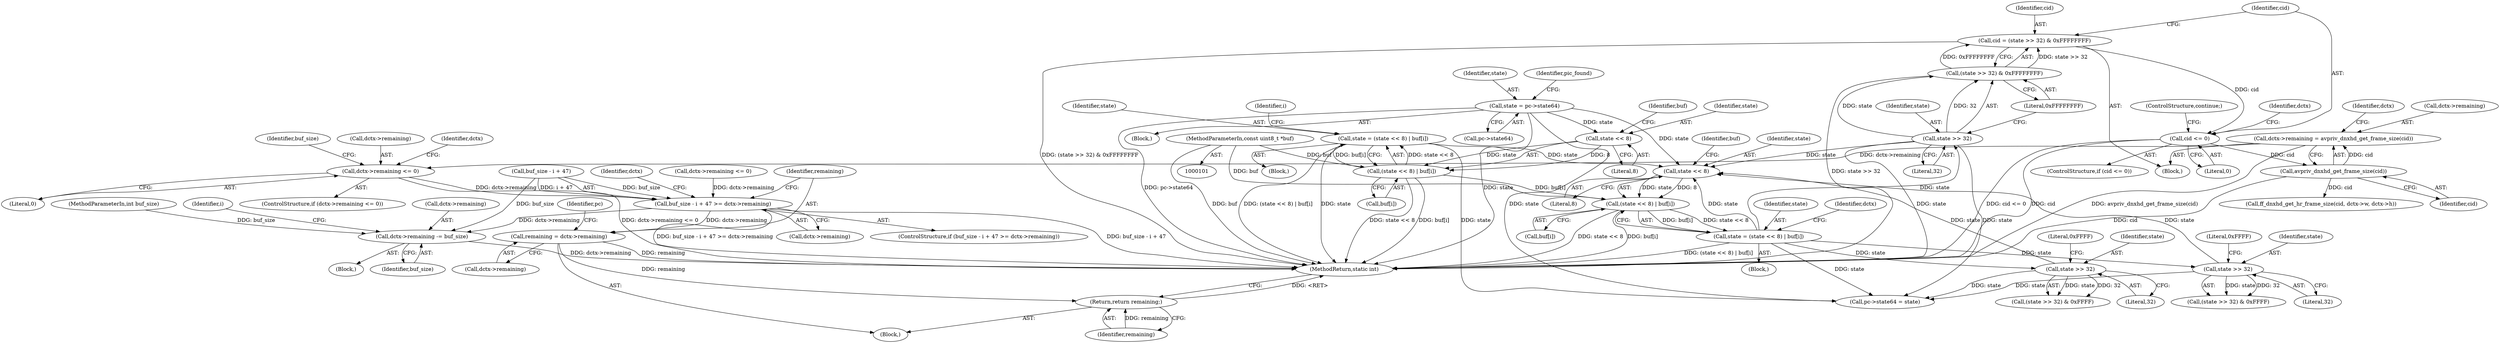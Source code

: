 digraph "0_FFmpeg_611b35627488a8d0763e75c25ee0875c5b7987dd@API" {
"1000256" [label="(Call,dctx->remaining = avpriv_dnxhd_get_frame_size(cid))"];
"1000260" [label="(Call,avpriv_dnxhd_get_frame_size(cid))"];
"1000252" [label="(Call,cid <= 0)"];
"1000244" [label="(Call,cid = (state >> 32) & 0xFFFFFFFF)"];
"1000246" [label="(Call,(state >> 32) & 0xFFFFFFFF)"];
"1000247" [label="(Call,state >> 32)"];
"1000193" [label="(Call,state = (state << 8) | buf[i])"];
"1000195" [label="(Call,(state << 8) | buf[i])"];
"1000196" [label="(Call,state << 8)"];
"1000143" [label="(Call,state = (state << 8) | buf[i])"];
"1000145" [label="(Call,(state << 8) | buf[i])"];
"1000146" [label="(Call,state << 8)"];
"1000114" [label="(Call,state = pc->state64)"];
"1000103" [label="(MethodParameterIn,const uint8_t *buf)"];
"1000231" [label="(Call,state >> 32)"];
"1000214" [label="(Call,state >> 32)"];
"1000263" [label="(Call,dctx->remaining <= 0)"];
"1000292" [label="(Call,buf_size - i + 47 >= dctx->remaining)"];
"1000303" [label="(Call,remaining = dctx->remaining)"];
"1000329" [label="(Return,return remaining;)"];
"1000333" [label="(Call,dctx->remaining -= buf_size)"];
"1000255" [label="(ControlStructure,continue;)"];
"1000258" [label="(Identifier,dctx)"];
"1000143" [label="(Call,state = (state << 8) | buf[i])"];
"1000116" [label="(Call,pc->state64)"];
"1000294" [label="(Identifier,buf_size)"];
"1000330" [label="(Identifier,remaining)"];
"1000194" [label="(Identifier,state)"];
"1000267" [label="(Literal,0)"];
"1000254" [label="(Literal,0)"];
"1000114" [label="(Call,state = pc->state64)"];
"1000265" [label="(Identifier,dctx)"];
"1000291" [label="(ControlStructure,if (buf_size - i + 47 >= dctx->remaining))"];
"1000310" [label="(Identifier,pc)"];
"1000329" [label="(Return,return remaining;)"];
"1000150" [label="(Identifier,buf)"];
"1000200" [label="(Identifier,buf)"];
"1000252" [label="(Call,cid <= 0)"];
"1000390" [label="(Call,pc->state64 = state)"];
"1000195" [label="(Call,(state << 8) | buf[i])"];
"1000264" [label="(Call,dctx->remaining)"];
"1000253" [label="(Identifier,cid)"];
"1000115" [label="(Identifier,state)"];
"1000247" [label="(Call,state >> 32)"];
"1000333" [label="(Call,dctx->remaining -= buf_size)"];
"1000230" [label="(Call,(state >> 32) & 0xFFFF)"];
"1000257" [label="(Call,dctx->remaining)"];
"1000337" [label="(Identifier,buf_size)"];
"1000198" [label="(Literal,8)"];
"1000261" [label="(Identifier,cid)"];
"1000251" [label="(ControlStructure,if (cid <= 0))"];
"1000142" [label="(Block,)"];
"1000256" [label="(Call,dctx->remaining = avpriv_dnxhd_get_frame_size(cid))"];
"1000105" [label="(Block,)"];
"1000250" [label="(Literal,0xFFFFFFFF)"];
"1000145" [label="(Call,(state << 8) | buf[i])"];
"1000217" [label="(Literal,0xFFFF)"];
"1000234" [label="(Literal,0xFFFF)"];
"1000214" [label="(Call,state >> 32)"];
"1000335" [label="(Identifier,dctx)"];
"1000187" [label="(Identifier,i)"];
"1000197" [label="(Identifier,state)"];
"1000397" [label="(MethodReturn,static int)"];
"1000144" [label="(Identifier,state)"];
"1000205" [label="(Identifier,dctx)"];
"1000248" [label="(Identifier,state)"];
"1000244" [label="(Call,cid = (state >> 32) & 0xFFFFFFFF)"];
"1000249" [label="(Literal,32)"];
"1000213" [label="(Call,(state >> 32) & 0xFFFF)"];
"1000233" [label="(Literal,32)"];
"1000301" [label="(Block,)"];
"1000103" [label="(MethodParameterIn,const uint8_t *buf)"];
"1000146" [label="(Call,state << 8)"];
"1000273" [label="(Call,ff_dnxhd_get_hr_frame_size(cid, dctx->w, dctx->h))"];
"1000121" [label="(Identifier,pic_found)"];
"1000332" [label="(Block,)"];
"1000231" [label="(Call,state >> 32)"];
"1000260" [label="(Call,avpriv_dnxhd_get_frame_size(cid))"];
"1000245" [label="(Identifier,cid)"];
"1000242" [label="(Block,)"];
"1000215" [label="(Identifier,state)"];
"1000282" [label="(Call,dctx->remaining <= 0)"];
"1000196" [label="(Call,state << 8)"];
"1000298" [label="(Call,dctx->remaining)"];
"1000148" [label="(Literal,8)"];
"1000271" [label="(Identifier,dctx)"];
"1000149" [label="(Call,buf[i])"];
"1000293" [label="(Call,buf_size - i + 47)"];
"1000303" [label="(Call,remaining = dctx->remaining)"];
"1000232" [label="(Identifier,state)"];
"1000304" [label="(Identifier,remaining)"];
"1000154" [label="(Identifier,i)"];
"1000334" [label="(Call,dctx->remaining)"];
"1000188" [label="(Block,)"];
"1000216" [label="(Literal,32)"];
"1000305" [label="(Call,dctx->remaining)"];
"1000246" [label="(Call,(state >> 32) & 0xFFFFFFFF)"];
"1000147" [label="(Identifier,state)"];
"1000262" [label="(ControlStructure,if (dctx->remaining <= 0))"];
"1000193" [label="(Call,state = (state << 8) | buf[i])"];
"1000292" [label="(Call,buf_size - i + 47 >= dctx->remaining)"];
"1000104" [label="(MethodParameterIn,int buf_size)"];
"1000199" [label="(Call,buf[i])"];
"1000263" [label="(Call,dctx->remaining <= 0)"];
"1000256" -> "1000242"  [label="AST: "];
"1000256" -> "1000260"  [label="CFG: "];
"1000257" -> "1000256"  [label="AST: "];
"1000260" -> "1000256"  [label="AST: "];
"1000265" -> "1000256"  [label="CFG: "];
"1000256" -> "1000397"  [label="DDG: avpriv_dnxhd_get_frame_size(cid)"];
"1000260" -> "1000256"  [label="DDG: cid"];
"1000256" -> "1000263"  [label="DDG: dctx->remaining"];
"1000260" -> "1000261"  [label="CFG: "];
"1000261" -> "1000260"  [label="AST: "];
"1000260" -> "1000397"  [label="DDG: cid"];
"1000252" -> "1000260"  [label="DDG: cid"];
"1000260" -> "1000273"  [label="DDG: cid"];
"1000252" -> "1000251"  [label="AST: "];
"1000252" -> "1000254"  [label="CFG: "];
"1000253" -> "1000252"  [label="AST: "];
"1000254" -> "1000252"  [label="AST: "];
"1000255" -> "1000252"  [label="CFG: "];
"1000258" -> "1000252"  [label="CFG: "];
"1000252" -> "1000397"  [label="DDG: cid"];
"1000252" -> "1000397"  [label="DDG: cid <= 0"];
"1000244" -> "1000252"  [label="DDG: cid"];
"1000244" -> "1000242"  [label="AST: "];
"1000244" -> "1000246"  [label="CFG: "];
"1000245" -> "1000244"  [label="AST: "];
"1000246" -> "1000244"  [label="AST: "];
"1000253" -> "1000244"  [label="CFG: "];
"1000244" -> "1000397"  [label="DDG: (state >> 32) & 0xFFFFFFFF"];
"1000246" -> "1000244"  [label="DDG: state >> 32"];
"1000246" -> "1000244"  [label="DDG: 0xFFFFFFFF"];
"1000246" -> "1000250"  [label="CFG: "];
"1000247" -> "1000246"  [label="AST: "];
"1000250" -> "1000246"  [label="AST: "];
"1000246" -> "1000397"  [label="DDG: state >> 32"];
"1000247" -> "1000246"  [label="DDG: state"];
"1000247" -> "1000246"  [label="DDG: 32"];
"1000247" -> "1000249"  [label="CFG: "];
"1000248" -> "1000247"  [label="AST: "];
"1000249" -> "1000247"  [label="AST: "];
"1000250" -> "1000247"  [label="CFG: "];
"1000247" -> "1000397"  [label="DDG: state"];
"1000247" -> "1000196"  [label="DDG: state"];
"1000193" -> "1000247"  [label="DDG: state"];
"1000247" -> "1000390"  [label="DDG: state"];
"1000193" -> "1000188"  [label="AST: "];
"1000193" -> "1000195"  [label="CFG: "];
"1000194" -> "1000193"  [label="AST: "];
"1000195" -> "1000193"  [label="AST: "];
"1000205" -> "1000193"  [label="CFG: "];
"1000193" -> "1000397"  [label="DDG: (state << 8) | buf[i]"];
"1000195" -> "1000193"  [label="DDG: state << 8"];
"1000195" -> "1000193"  [label="DDG: buf[i]"];
"1000193" -> "1000196"  [label="DDG: state"];
"1000193" -> "1000214"  [label="DDG: state"];
"1000193" -> "1000231"  [label="DDG: state"];
"1000193" -> "1000390"  [label="DDG: state"];
"1000195" -> "1000199"  [label="CFG: "];
"1000196" -> "1000195"  [label="AST: "];
"1000199" -> "1000195"  [label="AST: "];
"1000195" -> "1000397"  [label="DDG: buf[i]"];
"1000195" -> "1000397"  [label="DDG: state << 8"];
"1000196" -> "1000195"  [label="DDG: state"];
"1000196" -> "1000195"  [label="DDG: 8"];
"1000145" -> "1000195"  [label="DDG: buf[i]"];
"1000103" -> "1000195"  [label="DDG: buf"];
"1000196" -> "1000198"  [label="CFG: "];
"1000197" -> "1000196"  [label="AST: "];
"1000198" -> "1000196"  [label="AST: "];
"1000200" -> "1000196"  [label="CFG: "];
"1000143" -> "1000196"  [label="DDG: state"];
"1000114" -> "1000196"  [label="DDG: state"];
"1000231" -> "1000196"  [label="DDG: state"];
"1000214" -> "1000196"  [label="DDG: state"];
"1000143" -> "1000142"  [label="AST: "];
"1000143" -> "1000145"  [label="CFG: "];
"1000144" -> "1000143"  [label="AST: "];
"1000145" -> "1000143"  [label="AST: "];
"1000154" -> "1000143"  [label="CFG: "];
"1000143" -> "1000397"  [label="DDG: state"];
"1000143" -> "1000397"  [label="DDG: (state << 8) | buf[i]"];
"1000145" -> "1000143"  [label="DDG: state << 8"];
"1000145" -> "1000143"  [label="DDG: buf[i]"];
"1000143" -> "1000390"  [label="DDG: state"];
"1000145" -> "1000149"  [label="CFG: "];
"1000146" -> "1000145"  [label="AST: "];
"1000149" -> "1000145"  [label="AST: "];
"1000145" -> "1000397"  [label="DDG: buf[i]"];
"1000145" -> "1000397"  [label="DDG: state << 8"];
"1000146" -> "1000145"  [label="DDG: state"];
"1000146" -> "1000145"  [label="DDG: 8"];
"1000103" -> "1000145"  [label="DDG: buf"];
"1000146" -> "1000148"  [label="CFG: "];
"1000147" -> "1000146"  [label="AST: "];
"1000148" -> "1000146"  [label="AST: "];
"1000150" -> "1000146"  [label="CFG: "];
"1000114" -> "1000146"  [label="DDG: state"];
"1000114" -> "1000105"  [label="AST: "];
"1000114" -> "1000116"  [label="CFG: "];
"1000115" -> "1000114"  [label="AST: "];
"1000116" -> "1000114"  [label="AST: "];
"1000121" -> "1000114"  [label="CFG: "];
"1000114" -> "1000397"  [label="DDG: state"];
"1000114" -> "1000397"  [label="DDG: pc->state64"];
"1000114" -> "1000390"  [label="DDG: state"];
"1000103" -> "1000101"  [label="AST: "];
"1000103" -> "1000397"  [label="DDG: buf"];
"1000231" -> "1000230"  [label="AST: "];
"1000231" -> "1000233"  [label="CFG: "];
"1000232" -> "1000231"  [label="AST: "];
"1000233" -> "1000231"  [label="AST: "];
"1000234" -> "1000231"  [label="CFG: "];
"1000231" -> "1000230"  [label="DDG: state"];
"1000231" -> "1000230"  [label="DDG: 32"];
"1000231" -> "1000390"  [label="DDG: state"];
"1000214" -> "1000213"  [label="AST: "];
"1000214" -> "1000216"  [label="CFG: "];
"1000215" -> "1000214"  [label="AST: "];
"1000216" -> "1000214"  [label="AST: "];
"1000217" -> "1000214"  [label="CFG: "];
"1000214" -> "1000213"  [label="DDG: state"];
"1000214" -> "1000213"  [label="DDG: 32"];
"1000214" -> "1000390"  [label="DDG: state"];
"1000263" -> "1000262"  [label="AST: "];
"1000263" -> "1000267"  [label="CFG: "];
"1000264" -> "1000263"  [label="AST: "];
"1000267" -> "1000263"  [label="AST: "];
"1000271" -> "1000263"  [label="CFG: "];
"1000294" -> "1000263"  [label="CFG: "];
"1000263" -> "1000397"  [label="DDG: dctx->remaining <= 0"];
"1000263" -> "1000292"  [label="DDG: dctx->remaining"];
"1000292" -> "1000291"  [label="AST: "];
"1000292" -> "1000298"  [label="CFG: "];
"1000293" -> "1000292"  [label="AST: "];
"1000298" -> "1000292"  [label="AST: "];
"1000304" -> "1000292"  [label="CFG: "];
"1000335" -> "1000292"  [label="CFG: "];
"1000292" -> "1000397"  [label="DDG: buf_size - i + 47 >= dctx->remaining"];
"1000292" -> "1000397"  [label="DDG: buf_size - i + 47"];
"1000293" -> "1000292"  [label="DDG: buf_size"];
"1000293" -> "1000292"  [label="DDG: i + 47"];
"1000282" -> "1000292"  [label="DDG: dctx->remaining"];
"1000292" -> "1000303"  [label="DDG: dctx->remaining"];
"1000292" -> "1000333"  [label="DDG: dctx->remaining"];
"1000303" -> "1000301"  [label="AST: "];
"1000303" -> "1000305"  [label="CFG: "];
"1000304" -> "1000303"  [label="AST: "];
"1000305" -> "1000303"  [label="AST: "];
"1000310" -> "1000303"  [label="CFG: "];
"1000303" -> "1000397"  [label="DDG: remaining"];
"1000303" -> "1000329"  [label="DDG: remaining"];
"1000329" -> "1000301"  [label="AST: "];
"1000329" -> "1000330"  [label="CFG: "];
"1000330" -> "1000329"  [label="AST: "];
"1000397" -> "1000329"  [label="CFG: "];
"1000329" -> "1000397"  [label="DDG: <RET>"];
"1000330" -> "1000329"  [label="DDG: remaining"];
"1000333" -> "1000332"  [label="AST: "];
"1000333" -> "1000337"  [label="CFG: "];
"1000334" -> "1000333"  [label="AST: "];
"1000337" -> "1000333"  [label="AST: "];
"1000187" -> "1000333"  [label="CFG: "];
"1000333" -> "1000397"  [label="DDG: dctx->remaining"];
"1000293" -> "1000333"  [label="DDG: buf_size"];
"1000104" -> "1000333"  [label="DDG: buf_size"];
}
